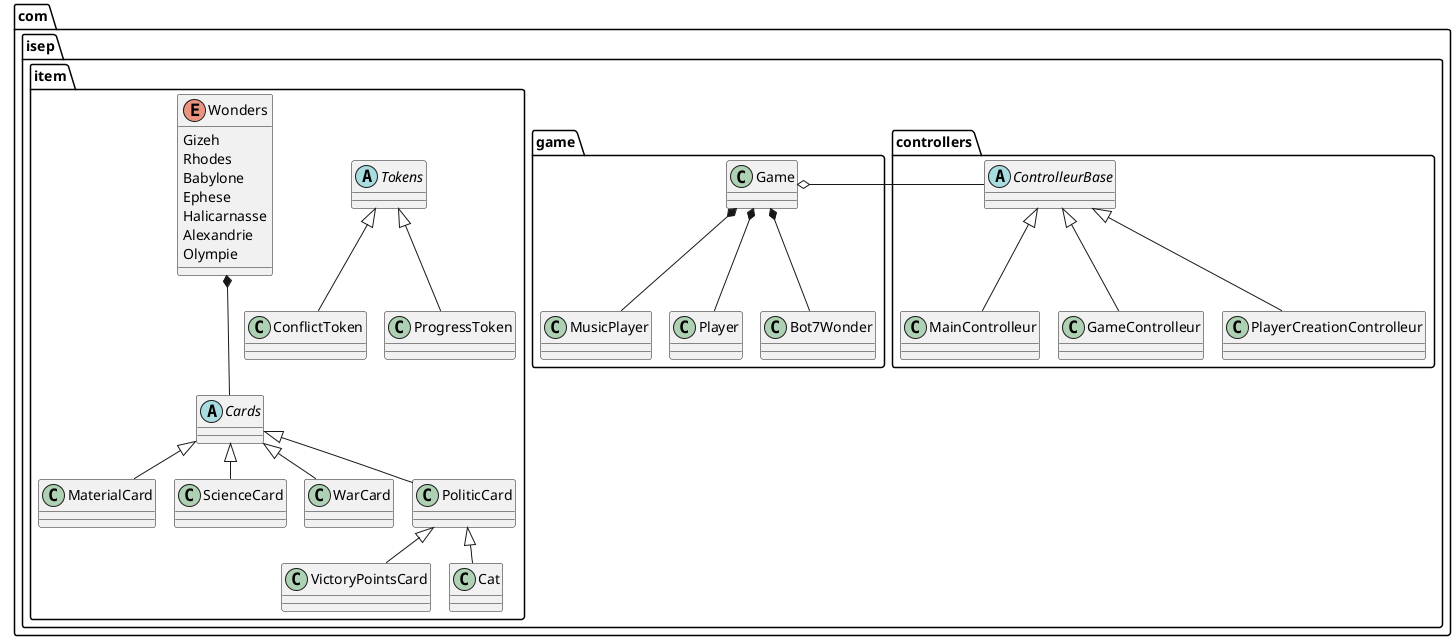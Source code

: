 @startuml
'https://plantuml.com/sequence-diagram

!pragma layout smetana

package com.isep.controllers{
    abstract class ControlleurBase{

    }

    class MainControlleur{

    }

    class GameControlleur{
        }

     class PlayerCreationControlleur{
         }




    ControlleurBase <|-- MainControlleur
    ControlleurBase <|-- GameControlleur
    ControlleurBase <|-- PlayerCreationControlleur
}
package com.isep.game{

package com.isep.item{

    abstract class Cards{}

        class MaterialCard extends Cards
        class ScienceCard extends Cards
        class WarCard extends Cards
        class PoliticCard extends Cards
        class VictoryPointsCard extends PoliticCard
        class Cat extends PoliticCard

    abstract class Tokens{}
    class ConflictToken extends Tokens
    class ProgressToken extends Tokens
    enum Wonders{
    Gizeh
    Rhodes
    Babylone
    Ephese
    Halicarnasse
    Alexandrie
    Olympie
    }

    Wonders *--- Cards

}
    class Game{
    }

    class MusicPlayer{
    }

    class Player{
    }

    class Bot7Wonder

    Game *-- Player
    Game *-- MusicPlayer
    Game *-- Bot7Wonder

  Game o- ControlleurBase

}


@enduml